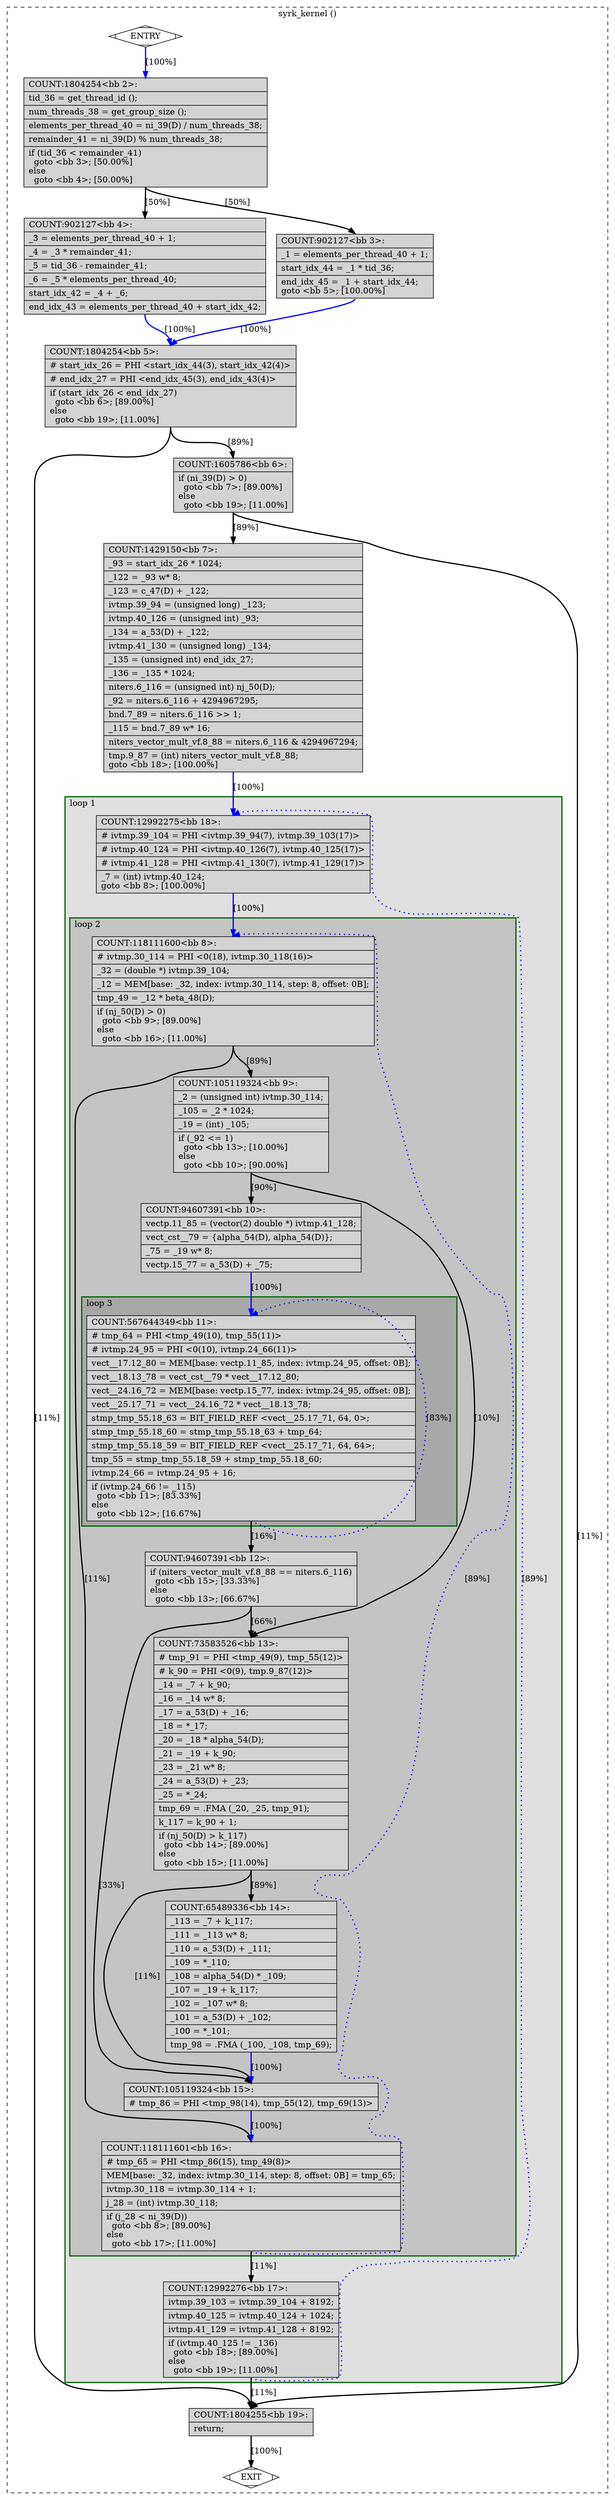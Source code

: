 digraph "syrk.dev.c.231t.optimized" {
overlap=false;
subgraph "cluster_syrk_kernel" {
	style="dashed";
	color="black";
	label="syrk_kernel ()";
	subgraph cluster_3_1 {
	style="filled";
	color="darkgreen";
	fillcolor="grey88";
	label="loop 1";
	labeljust=l;
	penwidth=2;
	subgraph cluster_3_2 {
	style="filled";
	color="darkgreen";
	fillcolor="grey77";
	label="loop 2";
	labeljust=l;
	penwidth=2;
	subgraph cluster_3_3 {
	style="filled";
	color="darkgreen";
	fillcolor="grey66";
	label="loop 3";
	labeljust=l;
	penwidth=2;
	fn_3_basic_block_11 [shape=record,style=filled,fillcolor=lightgrey,label="{COUNT:567644349\<bb\ 11\>:\l\
|#\ tmp_64\ =\ PHI\ \<tmp_49(10),\ tmp_55(11)\>\l\
|#\ ivtmp.24_95\ =\ PHI\ \<0(10),\ ivtmp.24_66(11)\>\l\
|vect__17.12_80\ =\ MEM[base:\ vectp.11_85,\ index:\ ivtmp.24_95,\ offset:\ 0B];\l\
|vect__18.13_78\ =\ vect_cst__79\ *\ vect__17.12_80;\l\
|vect__24.16_72\ =\ MEM[base:\ vectp.15_77,\ index:\ ivtmp.24_95,\ offset:\ 0B];\l\
|vect__25.17_71\ =\ vect__24.16_72\ *\ vect__18.13_78;\l\
|stmp_tmp_55.18_63\ =\ BIT_FIELD_REF\ \<vect__25.17_71,\ 64,\ 0\>;\l\
|stmp_tmp_55.18_60\ =\ stmp_tmp_55.18_63\ +\ tmp_64;\l\
|stmp_tmp_55.18_59\ =\ BIT_FIELD_REF\ \<vect__25.17_71,\ 64,\ 64\>;\l\
|tmp_55\ =\ stmp_tmp_55.18_59\ +\ stmp_tmp_55.18_60;\l\
|ivtmp.24_66\ =\ ivtmp.24_95\ +\ 16;\l\
|if\ (ivtmp.24_66\ !=\ _115)\l\
\ \ goto\ \<bb\ 11\>;\ [83.33%]\l\
else\l\
\ \ goto\ \<bb\ 12\>;\ [16.67%]\l\
}"];

	}
	fn_3_basic_block_8 [shape=record,style=filled,fillcolor=lightgrey,label="{COUNT:118111600\<bb\ 8\>:\l\
|#\ ivtmp.30_114\ =\ PHI\ \<0(18),\ ivtmp.30_118(16)\>\l\
|_32\ =\ (double\ *)\ ivtmp.39_104;\l\
|_12\ =\ MEM[base:\ _32,\ index:\ ivtmp.30_114,\ step:\ 8,\ offset:\ 0B];\l\
|tmp_49\ =\ _12\ *\ beta_48(D);\l\
|if\ (nj_50(D)\ \>\ 0)\l\
\ \ goto\ \<bb\ 9\>;\ [89.00%]\l\
else\l\
\ \ goto\ \<bb\ 16\>;\ [11.00%]\l\
}"];

	fn_3_basic_block_9 [shape=record,style=filled,fillcolor=lightgrey,label="{COUNT:105119324\<bb\ 9\>:\l\
|_2\ =\ (unsigned\ int)\ ivtmp.30_114;\l\
|_105\ =\ _2\ *\ 1024;\l\
|_19\ =\ (int)\ _105;\l\
|if\ (_92\ \<=\ 1)\l\
\ \ goto\ \<bb\ 13\>;\ [10.00%]\l\
else\l\
\ \ goto\ \<bb\ 10\>;\ [90.00%]\l\
}"];

	fn_3_basic_block_16 [shape=record,style=filled,fillcolor=lightgrey,label="{COUNT:118111601\<bb\ 16\>:\l\
|#\ tmp_65\ =\ PHI\ \<tmp_86(15),\ tmp_49(8)\>\l\
|MEM[base:\ _32,\ index:\ ivtmp.30_114,\ step:\ 8,\ offset:\ 0B]\ =\ tmp_65;\l\
|ivtmp.30_118\ =\ ivtmp.30_114\ +\ 1;\l\
|j_28\ =\ (int)\ ivtmp.30_118;\l\
|if\ (j_28\ \<\ ni_39(D))\l\
\ \ goto\ \<bb\ 8\>;\ [89.00%]\l\
else\l\
\ \ goto\ \<bb\ 17\>;\ [11.00%]\l\
}"];

	fn_3_basic_block_10 [shape=record,style=filled,fillcolor=lightgrey,label="{COUNT:94607391\<bb\ 10\>:\l\
|vectp.11_85\ =\ (vector(2)\ double\ *)\ ivtmp.41_128;\l\
|vect_cst__79\ =\ \{alpha_54(D),\ alpha_54(D)\};\l\
|_75\ =\ _19\ w*\ 8;\l\
|vectp.15_77\ =\ a_53(D)\ +\ _75;\l\
}"];

	fn_3_basic_block_13 [shape=record,style=filled,fillcolor=lightgrey,label="{COUNT:73583526\<bb\ 13\>:\l\
|#\ tmp_91\ =\ PHI\ \<tmp_49(9),\ tmp_55(12)\>\l\
|#\ k_90\ =\ PHI\ \<0(9),\ tmp.9_87(12)\>\l\
|_14\ =\ _7\ +\ k_90;\l\
|_16\ =\ _14\ w*\ 8;\l\
|_17\ =\ a_53(D)\ +\ _16;\l\
|_18\ =\ *_17;\l\
|_20\ =\ _18\ *\ alpha_54(D);\l\
|_21\ =\ _19\ +\ k_90;\l\
|_23\ =\ _21\ w*\ 8;\l\
|_24\ =\ a_53(D)\ +\ _23;\l\
|_25\ =\ *_24;\l\
|tmp_69\ =\ .FMA\ (_20,\ _25,\ tmp_91);\l\
|k_117\ =\ k_90\ +\ 1;\l\
|if\ (nj_50(D)\ \>\ k_117)\l\
\ \ goto\ \<bb\ 14\>;\ [89.00%]\l\
else\l\
\ \ goto\ \<bb\ 15\>;\ [11.00%]\l\
}"];

	fn_3_basic_block_14 [shape=record,style=filled,fillcolor=lightgrey,label="{COUNT:65489336\<bb\ 14\>:\l\
|_113\ =\ _7\ +\ k_117;\l\
|_111\ =\ _113\ w*\ 8;\l\
|_110\ =\ a_53(D)\ +\ _111;\l\
|_109\ =\ *_110;\l\
|_108\ =\ alpha_54(D)\ *\ _109;\l\
|_107\ =\ _19\ +\ k_117;\l\
|_102\ =\ _107\ w*\ 8;\l\
|_101\ =\ a_53(D)\ +\ _102;\l\
|_100\ =\ *_101;\l\
|tmp_98\ =\ .FMA\ (_100,\ _108,\ tmp_69);\l\
}"];

	fn_3_basic_block_15 [shape=record,style=filled,fillcolor=lightgrey,label="{COUNT:105119324\<bb\ 15\>:\l\
|#\ tmp_86\ =\ PHI\ \<tmp_98(14),\ tmp_55(12),\ tmp_69(13)\>\l\
}"];

	fn_3_basic_block_12 [shape=record,style=filled,fillcolor=lightgrey,label="{COUNT:94607391\<bb\ 12\>:\l\
|if\ (niters_vector_mult_vf.8_88\ ==\ niters.6_116)\l\
\ \ goto\ \<bb\ 15\>;\ [33.33%]\l\
else\l\
\ \ goto\ \<bb\ 13\>;\ [66.67%]\l\
}"];

	}
	fn_3_basic_block_18 [shape=record,style=filled,fillcolor=lightgrey,label="{COUNT:12992275\<bb\ 18\>:\l\
|#\ ivtmp.39_104\ =\ PHI\ \<ivtmp.39_94(7),\ ivtmp.39_103(17)\>\l\
|#\ ivtmp.40_124\ =\ PHI\ \<ivtmp.40_126(7),\ ivtmp.40_125(17)\>\l\
|#\ ivtmp.41_128\ =\ PHI\ \<ivtmp.41_130(7),\ ivtmp.41_129(17)\>\l\
|_7\ =\ (int)\ ivtmp.40_124;\l\
goto\ \<bb\ 8\>;\ [100.00%]\l\
}"];

	fn_3_basic_block_17 [shape=record,style=filled,fillcolor=lightgrey,label="{COUNT:12992276\<bb\ 17\>:\l\
|ivtmp.39_103\ =\ ivtmp.39_104\ +\ 8192;\l\
|ivtmp.40_125\ =\ ivtmp.40_124\ +\ 1024;\l\
|ivtmp.41_129\ =\ ivtmp.41_128\ +\ 8192;\l\
|if\ (ivtmp.40_125\ !=\ _136)\l\
\ \ goto\ \<bb\ 18\>;\ [89.00%]\l\
else\l\
\ \ goto\ \<bb\ 19\>;\ [11.00%]\l\
}"];

	}
	fn_3_basic_block_0 [shape=Mdiamond,style=filled,fillcolor=white,label="ENTRY"];

	fn_3_basic_block_1 [shape=Mdiamond,style=filled,fillcolor=white,label="EXIT"];

	fn_3_basic_block_2 [shape=record,style=filled,fillcolor=lightgrey,label="{COUNT:1804254\<bb\ 2\>:\l\
|tid_36\ =\ get_thread_id\ ();\l\
|num_threads_38\ =\ get_group_size\ ();\l\
|elements_per_thread_40\ =\ ni_39(D)\ /\ num_threads_38;\l\
|remainder_41\ =\ ni_39(D)\ %\ num_threads_38;\l\
|if\ (tid_36\ \<\ remainder_41)\l\
\ \ goto\ \<bb\ 3\>;\ [50.00%]\l\
else\l\
\ \ goto\ \<bb\ 4\>;\ [50.00%]\l\
}"];

	fn_3_basic_block_3 [shape=record,style=filled,fillcolor=lightgrey,label="{COUNT:902127\<bb\ 3\>:\l\
|_1\ =\ elements_per_thread_40\ +\ 1;\l\
|start_idx_44\ =\ _1\ *\ tid_36;\l\
|end_idx_45\ =\ _1\ +\ start_idx_44;\l\
goto\ \<bb\ 5\>;\ [100.00%]\l\
}"];

	fn_3_basic_block_4 [shape=record,style=filled,fillcolor=lightgrey,label="{COUNT:902127\<bb\ 4\>:\l\
|_3\ =\ elements_per_thread_40\ +\ 1;\l\
|_4\ =\ _3\ *\ remainder_41;\l\
|_5\ =\ tid_36\ -\ remainder_41;\l\
|_6\ =\ _5\ *\ elements_per_thread_40;\l\
|start_idx_42\ =\ _4\ +\ _6;\l\
|end_idx_43\ =\ elements_per_thread_40\ +\ start_idx_42;\l\
}"];

	fn_3_basic_block_5 [shape=record,style=filled,fillcolor=lightgrey,label="{COUNT:1804254\<bb\ 5\>:\l\
|#\ start_idx_26\ =\ PHI\ \<start_idx_44(3),\ start_idx_42(4)\>\l\
|#\ end_idx_27\ =\ PHI\ \<end_idx_45(3),\ end_idx_43(4)\>\l\
|if\ (start_idx_26\ \<\ end_idx_27)\l\
\ \ goto\ \<bb\ 6\>;\ [89.00%]\l\
else\l\
\ \ goto\ \<bb\ 19\>;\ [11.00%]\l\
}"];

	fn_3_basic_block_6 [shape=record,style=filled,fillcolor=lightgrey,label="{COUNT:1605786\<bb\ 6\>:\l\
|if\ (ni_39(D)\ \>\ 0)\l\
\ \ goto\ \<bb\ 7\>;\ [89.00%]\l\
else\l\
\ \ goto\ \<bb\ 19\>;\ [11.00%]\l\
}"];

	fn_3_basic_block_7 [shape=record,style=filled,fillcolor=lightgrey,label="{COUNT:1429150\<bb\ 7\>:\l\
|_93\ =\ start_idx_26\ *\ 1024;\l\
|_122\ =\ _93\ w*\ 8;\l\
|_123\ =\ c_47(D)\ +\ _122;\l\
|ivtmp.39_94\ =\ (unsigned\ long)\ _123;\l\
|ivtmp.40_126\ =\ (unsigned\ int)\ _93;\l\
|_134\ =\ a_53(D)\ +\ _122;\l\
|ivtmp.41_130\ =\ (unsigned\ long)\ _134;\l\
|_135\ =\ (unsigned\ int)\ end_idx_27;\l\
|_136\ =\ _135\ *\ 1024;\l\
|niters.6_116\ =\ (unsigned\ int)\ nj_50(D);\l\
|_92\ =\ niters.6_116\ +\ 4294967295;\l\
|bnd.7_89\ =\ niters.6_116\ \>\>\ 1;\l\
|_115\ =\ bnd.7_89\ w*\ 16;\l\
|niters_vector_mult_vf.8_88\ =\ niters.6_116\ &\ 4294967294;\l\
|tmp.9_87\ =\ (int)\ niters_vector_mult_vf.8_88;\l\
goto\ \<bb\ 18\>;\ [100.00%]\l\
}"];

	fn_3_basic_block_19 [shape=record,style=filled,fillcolor=lightgrey,label="{COUNT:1804255\<bb\ 19\>:\l\
|return;\l\
}"];

	fn_3_basic_block_0:s -> fn_3_basic_block_2:n [style="solid,bold",color=blue,weight=100,constraint=true,label="[100%]"];
	fn_3_basic_block_2:s -> fn_3_basic_block_3:n [style="solid,bold",color=black,weight=10,constraint=true,label="[50%]"];
	fn_3_basic_block_2:s -> fn_3_basic_block_4:n [style="solid,bold",color=black,weight=10,constraint=true,label="[50%]"];
	fn_3_basic_block_3:s -> fn_3_basic_block_5:n [style="solid,bold",color=blue,weight=100,constraint=true,label="[100%]"];
	fn_3_basic_block_4:s -> fn_3_basic_block_5:n [style="solid,bold",color=blue,weight=100,constraint=true,label="[100%]"];
	fn_3_basic_block_5:s -> fn_3_basic_block_6:n [style="solid,bold",color=black,weight=10,constraint=true,label="[89%]"];
	fn_3_basic_block_5:s -> fn_3_basic_block_19:n [style="solid,bold",color=black,weight=10,constraint=true,label="[11%]"];
	fn_3_basic_block_6:s -> fn_3_basic_block_7:n [style="solid,bold",color=black,weight=10,constraint=true,label="[89%]"];
	fn_3_basic_block_6:s -> fn_3_basic_block_19:n [style="solid,bold",color=black,weight=10,constraint=true,label="[11%]"];
	fn_3_basic_block_7:s -> fn_3_basic_block_18:n [style="solid,bold",color=blue,weight=100,constraint=true,label="[100%]"];
	fn_3_basic_block_8:s -> fn_3_basic_block_9:n [style="solid,bold",color=black,weight=10,constraint=true,label="[89%]"];
	fn_3_basic_block_8:s -> fn_3_basic_block_16:n [style="solid,bold",color=black,weight=10,constraint=true,label="[11%]"];
	fn_3_basic_block_9:s -> fn_3_basic_block_10:n [style="solid,bold",color=black,weight=10,constraint=true,label="[90%]"];
	fn_3_basic_block_9:s -> fn_3_basic_block_13:n [style="solid,bold",color=black,weight=10,constraint=true,label="[10%]"];
	fn_3_basic_block_10:s -> fn_3_basic_block_11:n [style="solid,bold",color=blue,weight=100,constraint=true,label="[100%]"];
	fn_3_basic_block_11:s -> fn_3_basic_block_11:n [style="dotted,bold",color=blue,weight=10,constraint=false,label="[83%]"];
	fn_3_basic_block_11:s -> fn_3_basic_block_12:n [style="solid,bold",color=black,weight=10,constraint=true,label="[16%]"];
	fn_3_basic_block_12:s -> fn_3_basic_block_13:n [style="solid,bold",color=black,weight=10,constraint=true,label="[66%]"];
	fn_3_basic_block_12:s -> fn_3_basic_block_15:n [style="solid,bold",color=black,weight=10,constraint=true,label="[33%]"];
	fn_3_basic_block_13:s -> fn_3_basic_block_14:n [style="solid,bold",color=black,weight=10,constraint=true,label="[89%]"];
	fn_3_basic_block_13:s -> fn_3_basic_block_15:n [style="solid,bold",color=black,weight=10,constraint=true,label="[11%]"];
	fn_3_basic_block_14:s -> fn_3_basic_block_15:n [style="solid,bold",color=blue,weight=100,constraint=true,label="[100%]"];
	fn_3_basic_block_15:s -> fn_3_basic_block_16:n [style="solid,bold",color=blue,weight=100,constraint=true,label="[100%]"];
	fn_3_basic_block_16:s -> fn_3_basic_block_8:n [style="dotted,bold",color=blue,weight=10,constraint=false,label="[89%]"];
	fn_3_basic_block_16:s -> fn_3_basic_block_17:n [style="solid,bold",color=black,weight=10,constraint=true,label="[11%]"];
	fn_3_basic_block_17:s -> fn_3_basic_block_18:n [style="dotted,bold",color=blue,weight=10,constraint=false,label="[89%]"];
	fn_3_basic_block_17:s -> fn_3_basic_block_19:n [style="solid,bold",color=black,weight=10,constraint=true,label="[11%]"];
	fn_3_basic_block_18:s -> fn_3_basic_block_8:n [style="solid,bold",color=blue,weight=100,constraint=true,label="[100%]"];
	fn_3_basic_block_19:s -> fn_3_basic_block_1:n [style="solid,bold",color=black,weight=10,constraint=true,label="[100%]"];
	fn_3_basic_block_0:s -> fn_3_basic_block_1:n [style="invis",constraint=true];
}
}
